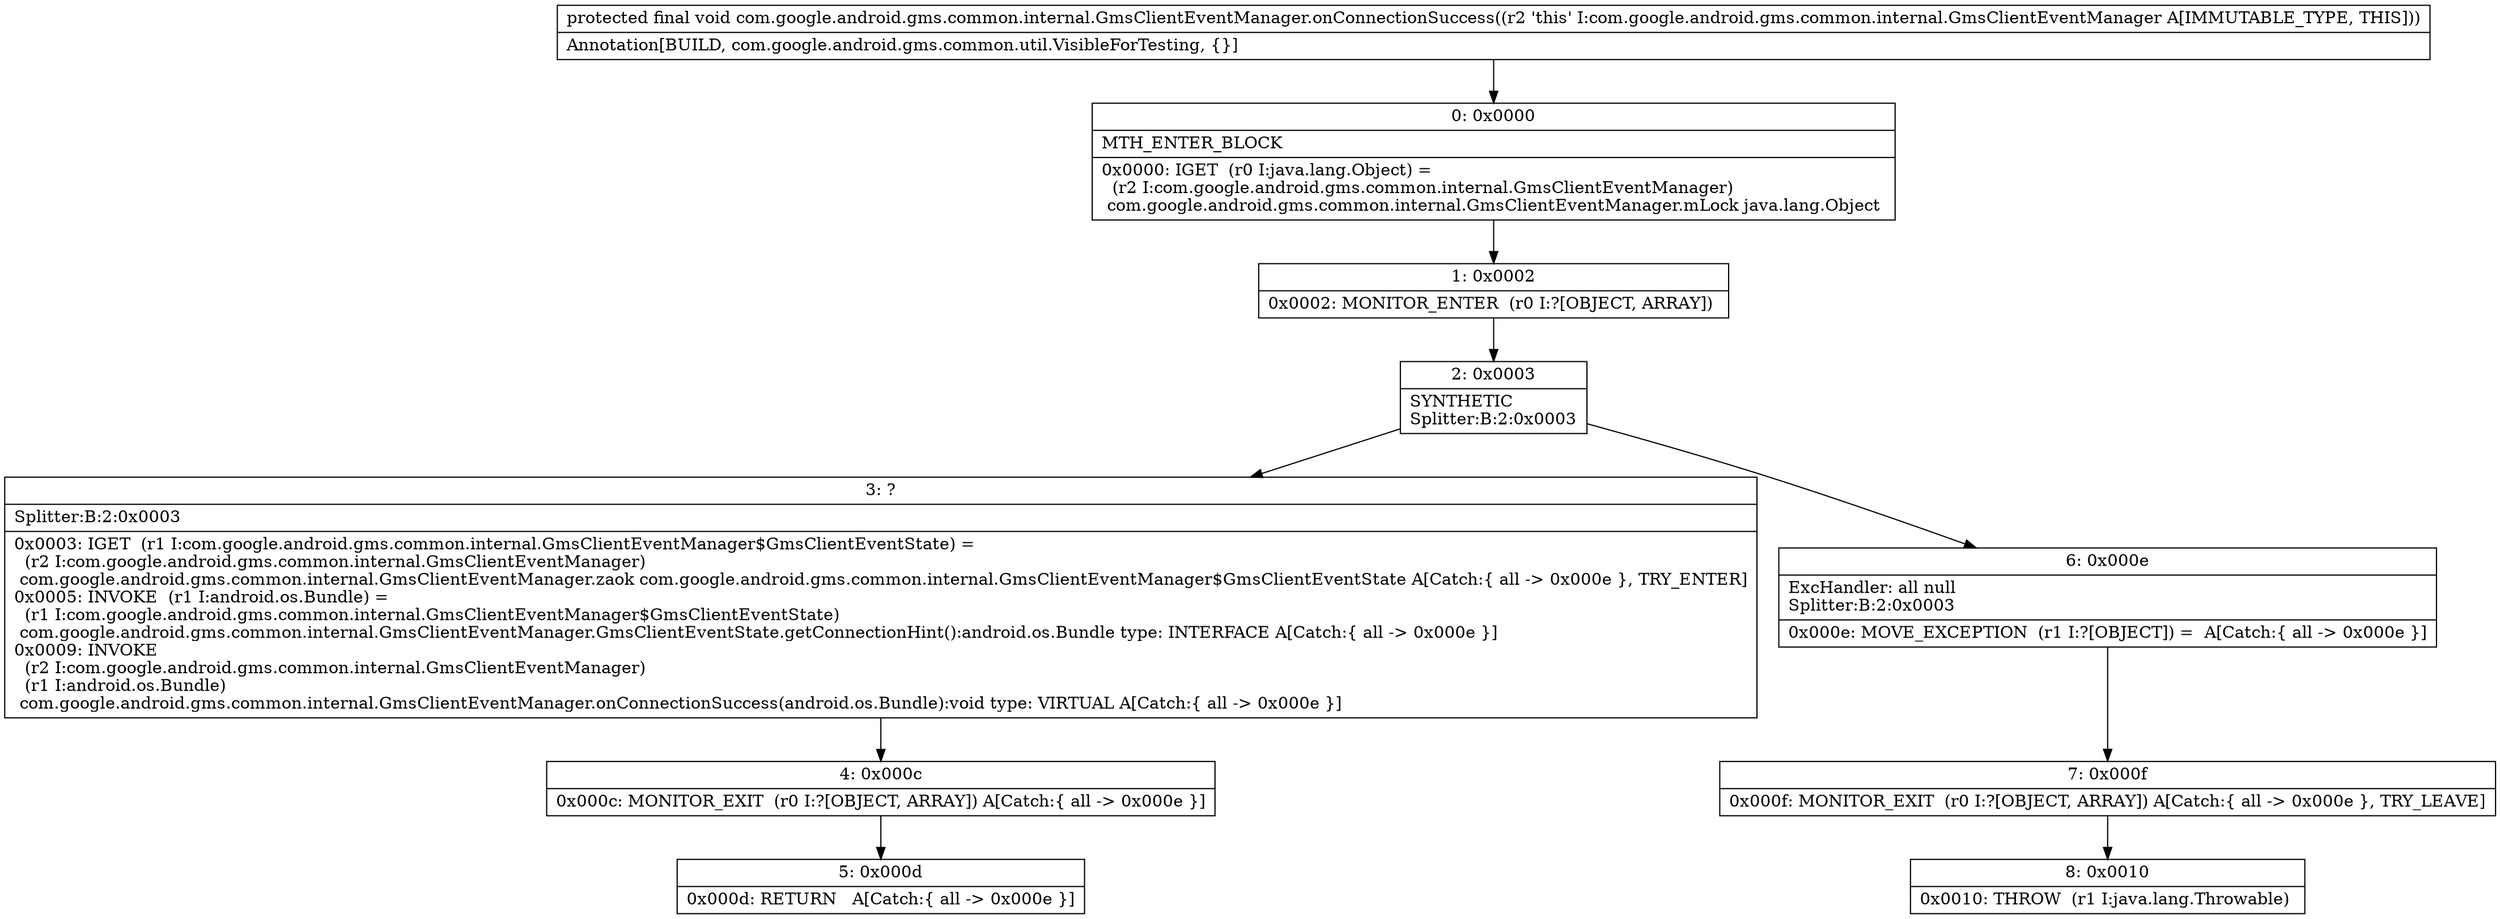 digraph "CFG forcom.google.android.gms.common.internal.GmsClientEventManager.onConnectionSuccess()V" {
Node_0 [shape=record,label="{0\:\ 0x0000|MTH_ENTER_BLOCK\l|0x0000: IGET  (r0 I:java.lang.Object) = \l  (r2 I:com.google.android.gms.common.internal.GmsClientEventManager)\l com.google.android.gms.common.internal.GmsClientEventManager.mLock java.lang.Object \l}"];
Node_1 [shape=record,label="{1\:\ 0x0002|0x0002: MONITOR_ENTER  (r0 I:?[OBJECT, ARRAY]) \l}"];
Node_2 [shape=record,label="{2\:\ 0x0003|SYNTHETIC\lSplitter:B:2:0x0003\l}"];
Node_3 [shape=record,label="{3\:\ ?|Splitter:B:2:0x0003\l|0x0003: IGET  (r1 I:com.google.android.gms.common.internal.GmsClientEventManager$GmsClientEventState) = \l  (r2 I:com.google.android.gms.common.internal.GmsClientEventManager)\l com.google.android.gms.common.internal.GmsClientEventManager.zaok com.google.android.gms.common.internal.GmsClientEventManager$GmsClientEventState A[Catch:\{ all \-\> 0x000e \}, TRY_ENTER]\l0x0005: INVOKE  (r1 I:android.os.Bundle) = \l  (r1 I:com.google.android.gms.common.internal.GmsClientEventManager$GmsClientEventState)\l com.google.android.gms.common.internal.GmsClientEventManager.GmsClientEventState.getConnectionHint():android.os.Bundle type: INTERFACE A[Catch:\{ all \-\> 0x000e \}]\l0x0009: INVOKE  \l  (r2 I:com.google.android.gms.common.internal.GmsClientEventManager)\l  (r1 I:android.os.Bundle)\l com.google.android.gms.common.internal.GmsClientEventManager.onConnectionSuccess(android.os.Bundle):void type: VIRTUAL A[Catch:\{ all \-\> 0x000e \}]\l}"];
Node_4 [shape=record,label="{4\:\ 0x000c|0x000c: MONITOR_EXIT  (r0 I:?[OBJECT, ARRAY]) A[Catch:\{ all \-\> 0x000e \}]\l}"];
Node_5 [shape=record,label="{5\:\ 0x000d|0x000d: RETURN   A[Catch:\{ all \-\> 0x000e \}]\l}"];
Node_6 [shape=record,label="{6\:\ 0x000e|ExcHandler: all null\lSplitter:B:2:0x0003\l|0x000e: MOVE_EXCEPTION  (r1 I:?[OBJECT]) =  A[Catch:\{ all \-\> 0x000e \}]\l}"];
Node_7 [shape=record,label="{7\:\ 0x000f|0x000f: MONITOR_EXIT  (r0 I:?[OBJECT, ARRAY]) A[Catch:\{ all \-\> 0x000e \}, TRY_LEAVE]\l}"];
Node_8 [shape=record,label="{8\:\ 0x0010|0x0010: THROW  (r1 I:java.lang.Throwable) \l}"];
MethodNode[shape=record,label="{protected final void com.google.android.gms.common.internal.GmsClientEventManager.onConnectionSuccess((r2 'this' I:com.google.android.gms.common.internal.GmsClientEventManager A[IMMUTABLE_TYPE, THIS]))  | Annotation[BUILD, com.google.android.gms.common.util.VisibleForTesting, \{\}]\l}"];
MethodNode -> Node_0;
Node_0 -> Node_1;
Node_1 -> Node_2;
Node_2 -> Node_3;
Node_2 -> Node_6;
Node_3 -> Node_4;
Node_4 -> Node_5;
Node_6 -> Node_7;
Node_7 -> Node_8;
}

